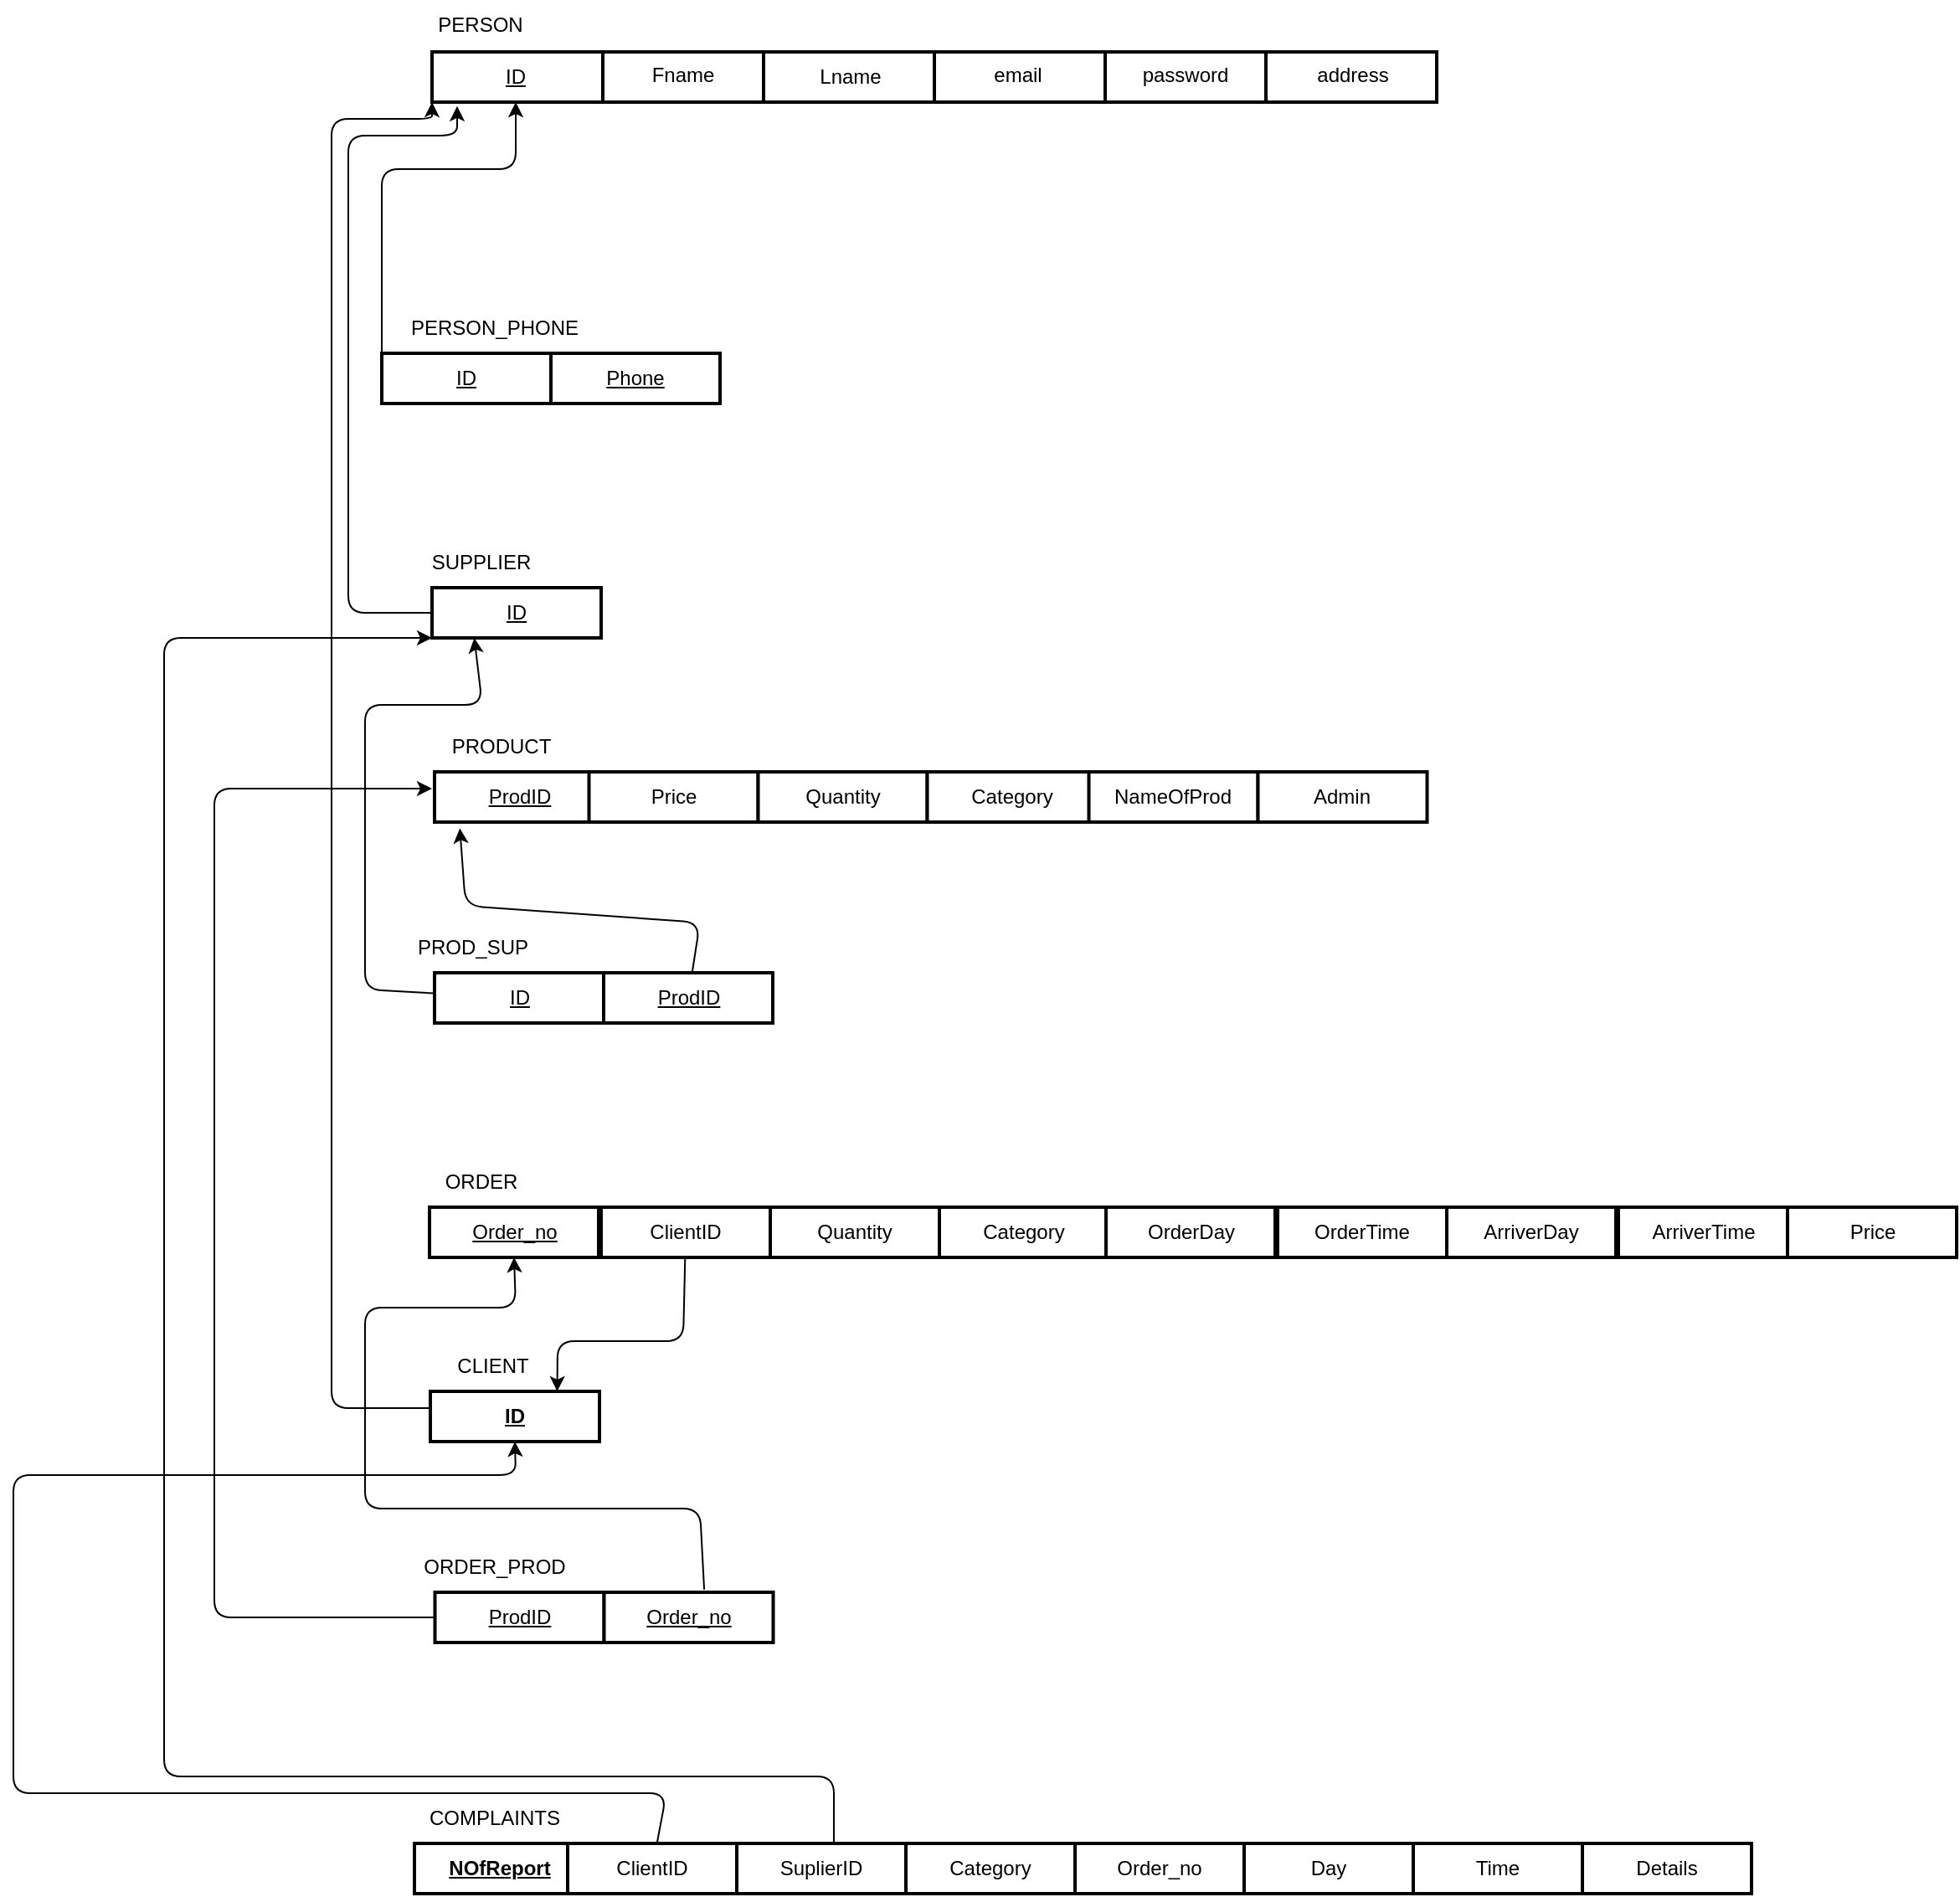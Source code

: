 <mxfile>
    <diagram id="PRuRh4UU4XNNTYvPjOoL" name="Page-1">
        <mxGraphModel dx="2016" dy="610" grid="1" gridSize="10" guides="1" tooltips="1" connect="1" arrows="1" fold="1" page="1" pageScale="1" pageWidth="850" pageHeight="1100" math="0" shadow="0">
            <root>
                <mxCell id="0"/>
                <mxCell id="1" parent="0"/>
                <mxCell id="2" value="" style="strokeWidth=2;html=1;shape=mxgraph.lean_mapping.buffer_or_safety_stock;direction=south;" parent="1" vertex="1">
                    <mxGeometry x="40" y="490" width="300" height="30" as="geometry"/>
                </mxCell>
                <mxCell id="3" value="" style="strokeWidth=2;html=1;shape=mxgraph.lean_mapping.buffer_or_safety_stock;direction=south;" parent="1" vertex="1">
                    <mxGeometry x="340" y="490" width="300" height="30" as="geometry"/>
                </mxCell>
                <mxCell id="5" value="PERSON" style="text;html=1;strokeColor=none;fillColor=none;align=center;verticalAlign=middle;whiteSpace=wrap;rounded=0;" parent="1" vertex="1">
                    <mxGeometry x="39" y="459" width="60" height="30" as="geometry"/>
                </mxCell>
                <mxCell id="7" value="&lt;u&gt;ID&lt;/u&gt;" style="text;html=1;strokeColor=none;fillColor=none;align=center;verticalAlign=middle;whiteSpace=wrap;rounded=0;" parent="1" vertex="1">
                    <mxGeometry x="60" y="490" width="60" height="30" as="geometry"/>
                </mxCell>
                <mxCell id="8" value="Fname" style="text;html=1;strokeColor=none;fillColor=none;align=center;verticalAlign=middle;whiteSpace=wrap;rounded=0;" parent="1" vertex="1">
                    <mxGeometry x="160" y="489" width="60" height="30" as="geometry"/>
                </mxCell>
                <mxCell id="9" value="Lname" style="text;html=1;strokeColor=none;fillColor=none;align=center;verticalAlign=middle;whiteSpace=wrap;rounded=0;" parent="1" vertex="1">
                    <mxGeometry x="260" y="490" width="60" height="30" as="geometry"/>
                </mxCell>
                <mxCell id="10" value="email" style="text;html=1;strokeColor=none;fillColor=none;align=center;verticalAlign=middle;whiteSpace=wrap;rounded=0;" parent="1" vertex="1">
                    <mxGeometry x="360" y="489" width="60" height="30" as="geometry"/>
                </mxCell>
                <mxCell id="11" value="password" style="text;html=1;strokeColor=none;fillColor=none;align=center;verticalAlign=middle;whiteSpace=wrap;rounded=0;" parent="1" vertex="1">
                    <mxGeometry x="460" y="489" width="60" height="30" as="geometry"/>
                </mxCell>
                <mxCell id="12" value="address" style="text;html=1;strokeColor=none;fillColor=none;align=center;verticalAlign=middle;whiteSpace=wrap;rounded=0;" parent="1" vertex="1">
                    <mxGeometry x="560" y="489" width="60" height="30" as="geometry"/>
                </mxCell>
                <mxCell id="17" value="PERSON_PHONE" style="text;html=1;align=center;verticalAlign=middle;resizable=0;points=[];autosize=1;strokeColor=none;fillColor=none;" parent="1" vertex="1">
                    <mxGeometry x="17" y="640" width="120" height="30" as="geometry"/>
                </mxCell>
                <mxCell id="22" style="edgeStyle=none;html=1;entryX=0.5;entryY=1;entryDx=0;entryDy=0;exitX=0;exitY=0.5;exitDx=0;exitDy=0;" parent="1" source="19" target="7" edge="1">
                    <mxGeometry relative="1" as="geometry">
                        <mxPoint x="10" y="590" as="targetPoint"/>
                        <Array as="points">
                            <mxPoint x="10" y="635"/>
                            <mxPoint x="10" y="630"/>
                            <mxPoint x="10" y="560"/>
                            <mxPoint x="90" y="560"/>
                        </Array>
                    </mxGeometry>
                </mxCell>
                <mxCell id="19" value="&lt;u&gt;ID&lt;/u&gt;" style="whiteSpace=wrap;html=1;align=center;strokeWidth=2;" parent="1" vertex="1">
                    <mxGeometry x="10" y="670" width="101" height="30" as="geometry"/>
                </mxCell>
                <mxCell id="21" value="&lt;u&gt;Phone&lt;/u&gt;" style="whiteSpace=wrap;html=1;align=center;strokeWidth=2;" parent="1" vertex="1">
                    <mxGeometry x="111" y="670" width="101" height="30" as="geometry"/>
                </mxCell>
                <mxCell id="41" style="edgeStyle=none;html=1;exitX=0;exitY=0.5;exitDx=0;exitDy=0;entryX=1.08;entryY=0.95;entryDx=0;entryDy=0;entryPerimeter=0;" parent="1" source="36" target="2" edge="1">
                    <mxGeometry relative="1" as="geometry">
                        <Array as="points">
                            <mxPoint x="-10" y="825"/>
                            <mxPoint x="-10" y="540"/>
                            <mxPoint x="55" y="540"/>
                        </Array>
                    </mxGeometry>
                </mxCell>
                <mxCell id="36" value="&lt;u&gt;ID&lt;/u&gt;" style="whiteSpace=wrap;html=1;align=center;strokeWidth=2;" parent="1" vertex="1">
                    <mxGeometry x="40" y="810" width="101" height="30" as="geometry"/>
                </mxCell>
                <mxCell id="40" value="SUPPLIER" style="text;html=1;align=center;verticalAlign=middle;resizable=0;points=[];autosize=1;strokeColor=none;fillColor=none;" parent="1" vertex="1">
                    <mxGeometry x="29" y="780" width="80" height="30" as="geometry"/>
                </mxCell>
                <mxCell id="42" value="&lt;u&gt;ProdID&lt;/u&gt;" style="whiteSpace=wrap;html=1;align=center;strokeWidth=2;" parent="1" vertex="1">
                    <mxGeometry x="41.5" y="920" width="101" height="30" as="geometry"/>
                </mxCell>
                <mxCell id="43" value="Price" style="whiteSpace=wrap;html=1;align=center;strokeWidth=2;" parent="1" vertex="1">
                    <mxGeometry x="133.75" y="920" width="101" height="30" as="geometry"/>
                </mxCell>
                <mxCell id="44" value="Quantity" style="whiteSpace=wrap;html=1;align=center;strokeWidth=2;" parent="1" vertex="1">
                    <mxGeometry x="234.75" y="920" width="101" height="30" as="geometry"/>
                </mxCell>
                <mxCell id="45" value="Category" style="whiteSpace=wrap;html=1;align=center;strokeWidth=2;" parent="1" vertex="1">
                    <mxGeometry x="335.75" y="920" width="101" height="30" as="geometry"/>
                </mxCell>
                <mxCell id="46" value="PRODUCT" style="text;html=1;align=center;verticalAlign=middle;resizable=0;points=[];autosize=1;strokeColor=none;fillColor=none;" parent="1" vertex="1">
                    <mxGeometry x="41" y="890" width="80" height="30" as="geometry"/>
                </mxCell>
                <mxCell id="52" value="&lt;u&gt;Order_no&lt;/u&gt;" style="whiteSpace=wrap;html=1;align=center;strokeWidth=2;" parent="1" vertex="1">
                    <mxGeometry x="38.5" y="1180" width="101" height="30" as="geometry"/>
                </mxCell>
                <mxCell id="90" style="edgeStyle=none;html=1;entryX=0.75;entryY=0;entryDx=0;entryDy=0;" parent="1" source="53" target="78" edge="1">
                    <mxGeometry relative="1" as="geometry">
                        <Array as="points">
                            <mxPoint x="190" y="1260"/>
                            <mxPoint x="115" y="1260"/>
                        </Array>
                    </mxGeometry>
                </mxCell>
                <mxCell id="53" value="ClientID" style="whiteSpace=wrap;html=1;align=center;strokeWidth=2;" parent="1" vertex="1">
                    <mxGeometry x="141" y="1180" width="101" height="30" as="geometry"/>
                </mxCell>
                <mxCell id="54" value="Quantity" style="whiteSpace=wrap;html=1;align=center;strokeWidth=2;" parent="1" vertex="1">
                    <mxGeometry x="242" y="1180" width="101" height="30" as="geometry"/>
                </mxCell>
                <mxCell id="55" value="Category" style="whiteSpace=wrap;html=1;align=center;strokeWidth=2;" parent="1" vertex="1">
                    <mxGeometry x="343" y="1180" width="101" height="30" as="geometry"/>
                </mxCell>
                <mxCell id="56" value="ORDER" style="text;html=1;align=center;verticalAlign=middle;resizable=0;points=[];autosize=1;strokeColor=none;fillColor=none;" parent="1" vertex="1">
                    <mxGeometry x="34" y="1150" width="70" height="30" as="geometry"/>
                </mxCell>
                <mxCell id="59" value="OrderDay" style="whiteSpace=wrap;html=1;align=center;strokeWidth=2;" parent="1" vertex="1">
                    <mxGeometry x="442.5" y="1180" width="101" height="30" as="geometry"/>
                </mxCell>
                <mxCell id="60" value="OrderTime" style="whiteSpace=wrap;html=1;align=center;strokeWidth=2;" parent="1" vertex="1">
                    <mxGeometry x="545" y="1180" width="101" height="30" as="geometry"/>
                </mxCell>
                <mxCell id="61" value="ArriverDay" style="whiteSpace=wrap;html=1;align=center;strokeWidth=2;" parent="1" vertex="1">
                    <mxGeometry x="646" y="1180" width="101" height="30" as="geometry"/>
                </mxCell>
                <mxCell id="62" value="ArriverTime" style="whiteSpace=wrap;html=1;align=center;strokeWidth=2;" parent="1" vertex="1">
                    <mxGeometry x="748.5" y="1180" width="101" height="30" as="geometry"/>
                </mxCell>
                <mxCell id="63" value="&lt;u&gt;&lt;b&gt;NOfReport&lt;/b&gt;&lt;/u&gt;" style="whiteSpace=wrap;html=1;align=center;strokeWidth=2;" parent="1" vertex="1">
                    <mxGeometry x="29.5" y="1560" width="101" height="30" as="geometry"/>
                </mxCell>
                <mxCell id="64" value="Time" style="whiteSpace=wrap;html=1;align=center;strokeWidth=2;" parent="1" vertex="1">
                    <mxGeometry x="626" y="1560" width="101" height="30" as="geometry"/>
                </mxCell>
                <mxCell id="65" value="Details" style="whiteSpace=wrap;html=1;align=center;strokeWidth=2;" parent="1" vertex="1">
                    <mxGeometry x="727" y="1560" width="101" height="30" as="geometry"/>
                </mxCell>
                <mxCell id="66" value="Category" style="whiteSpace=wrap;html=1;align=center;strokeWidth=2;" parent="1" vertex="1">
                    <mxGeometry x="323" y="1560" width="101" height="30" as="geometry"/>
                </mxCell>
                <mxCell id="67" value="ORDER_PROD" style="text;html=1;align=center;verticalAlign=middle;resizable=0;points=[];autosize=1;strokeColor=none;fillColor=none;" parent="1" vertex="1">
                    <mxGeometry x="22" y="1380" width="110" height="30" as="geometry"/>
                </mxCell>
                <mxCell id="68" value="Day" style="whiteSpace=wrap;html=1;align=center;strokeWidth=2;" parent="1" vertex="1">
                    <mxGeometry x="525" y="1560" width="101" height="30" as="geometry"/>
                </mxCell>
                <mxCell id="69" value="Order_no" style="whiteSpace=wrap;html=1;align=center;strokeWidth=2;" parent="1" vertex="1">
                    <mxGeometry x="424" y="1560" width="101" height="30" as="geometry"/>
                </mxCell>
                <mxCell id="76" value="NameOfProd" style="whiteSpace=wrap;html=1;align=center;strokeWidth=2;" parent="1" vertex="1">
                    <mxGeometry x="432.25" y="920" width="101" height="30" as="geometry"/>
                </mxCell>
                <mxCell id="87" style="edgeStyle=none;html=1;entryX=1;entryY=1;entryDx=0;entryDy=0;exitX=0.01;exitY=0.333;exitDx=0;exitDy=0;exitPerimeter=0;" parent="1" source="78" target="2" edge="1">
                    <mxGeometry relative="1" as="geometry">
                        <Array as="points">
                            <mxPoint x="-20" y="1300"/>
                            <mxPoint x="-20" y="1140"/>
                            <mxPoint x="-20" y="830"/>
                            <mxPoint x="-20" y="530"/>
                            <mxPoint x="40" y="530"/>
                        </Array>
                    </mxGeometry>
                </mxCell>
                <mxCell id="78" value="&lt;b&gt;&lt;u&gt;ID&lt;/u&gt;&lt;/b&gt;" style="whiteSpace=wrap;html=1;align=center;strokeWidth=2;" parent="1" vertex="1">
                    <mxGeometry x="39" y="1290" width="101" height="30" as="geometry"/>
                </mxCell>
                <mxCell id="82" value="CLIENT" style="text;html=1;align=center;verticalAlign=middle;resizable=0;points=[];autosize=1;strokeColor=none;fillColor=none;" parent="1" vertex="1">
                    <mxGeometry x="41" y="1260" width="70" height="30" as="geometry"/>
                </mxCell>
                <mxCell id="89" value="Price" style="whiteSpace=wrap;html=1;align=center;strokeWidth=2;" parent="1" vertex="1">
                    <mxGeometry x="849.5" y="1180" width="101" height="30" as="geometry"/>
                </mxCell>
                <mxCell id="91" value="Admin" style="whiteSpace=wrap;html=1;align=center;strokeWidth=2;" parent="1" vertex="1">
                    <mxGeometry x="533.25" y="920" width="101" height="30" as="geometry"/>
                </mxCell>
                <mxCell id="95" style="edgeStyle=none;html=1;entryX=0.25;entryY=1;entryDx=0;entryDy=0;" parent="1" source="92" target="36" edge="1">
                    <mxGeometry relative="1" as="geometry">
                        <Array as="points">
                            <mxPoint y="1050"/>
                            <mxPoint y="940"/>
                            <mxPoint y="880"/>
                            <mxPoint x="70" y="880"/>
                        </Array>
                    </mxGeometry>
                </mxCell>
                <mxCell id="92" value="&lt;u&gt;ID&lt;/u&gt;" style="whiteSpace=wrap;html=1;align=center;strokeWidth=2;" parent="1" vertex="1">
                    <mxGeometry x="41.5" y="1040" width="101" height="30" as="geometry"/>
                </mxCell>
                <mxCell id="96" style="edgeStyle=none;html=1;entryX=0.15;entryY=1.125;entryDx=0;entryDy=0;entryPerimeter=0;" parent="1" source="93" target="42" edge="1">
                    <mxGeometry relative="1" as="geometry">
                        <Array as="points">
                            <mxPoint x="200" y="1010"/>
                            <mxPoint x="60" y="1000"/>
                        </Array>
                    </mxGeometry>
                </mxCell>
                <mxCell id="93" value="&lt;u&gt;ProdID&lt;/u&gt;" style="whiteSpace=wrap;html=1;align=center;strokeWidth=2;" parent="1" vertex="1">
                    <mxGeometry x="142.5" y="1040" width="101" height="30" as="geometry"/>
                </mxCell>
                <mxCell id="94" value="PROD_SUP" style="text;html=1;align=center;verticalAlign=middle;resizable=0;points=[];autosize=1;strokeColor=none;fillColor=none;" parent="1" vertex="1">
                    <mxGeometry x="19" y="1010" width="90" height="30" as="geometry"/>
                </mxCell>
                <mxCell id="108" style="edgeStyle=none;html=1;" parent="1" source="106" edge="1">
                    <mxGeometry relative="1" as="geometry">
                        <mxPoint x="40" y="930" as="targetPoint"/>
                        <Array as="points">
                            <mxPoint x="-90" y="1425"/>
                            <mxPoint x="-90" y="930"/>
                        </Array>
                    </mxGeometry>
                </mxCell>
                <mxCell id="106" value="&lt;u&gt;ProdID&lt;/u&gt;" style="whiteSpace=wrap;html=1;align=center;strokeWidth=2;" parent="1" vertex="1">
                    <mxGeometry x="41.75" y="1410" width="101" height="30" as="geometry"/>
                </mxCell>
                <mxCell id="109" style="edgeStyle=none;html=1;entryX=0.5;entryY=1;entryDx=0;entryDy=0;exitX=0.592;exitY=-0.055;exitDx=0;exitDy=0;exitPerimeter=0;" parent="1" source="107" target="52" edge="1">
                    <mxGeometry relative="1" as="geometry">
                        <Array as="points">
                            <mxPoint x="200" y="1360"/>
                            <mxPoint y="1360"/>
                            <mxPoint y="1240"/>
                            <mxPoint x="90" y="1240"/>
                        </Array>
                    </mxGeometry>
                </mxCell>
                <mxCell id="107" value="&lt;u&gt;Order_no&lt;/u&gt;" style="whiteSpace=wrap;html=1;align=center;strokeWidth=2;" parent="1" vertex="1">
                    <mxGeometry x="142.75" y="1410" width="101" height="30" as="geometry"/>
                </mxCell>
                <mxCell id="115" style="edgeStyle=none;html=1;entryX=0.5;entryY=1;entryDx=0;entryDy=0;" parent="1" source="111" target="78" edge="1">
                    <mxGeometry relative="1" as="geometry">
                        <Array as="points">
                            <mxPoint x="180" y="1530"/>
                            <mxPoint x="-210" y="1530"/>
                            <mxPoint x="-210" y="1340"/>
                            <mxPoint x="90" y="1340"/>
                        </Array>
                    </mxGeometry>
                </mxCell>
                <mxCell id="111" value="ClientID" style="whiteSpace=wrap;html=1;align=center;strokeWidth=2;" parent="1" vertex="1">
                    <mxGeometry x="121" y="1560" width="101" height="30" as="geometry"/>
                </mxCell>
                <mxCell id="113" style="edgeStyle=none;html=1;entryX=0;entryY=1;entryDx=0;entryDy=0;exitX=0.574;exitY=0;exitDx=0;exitDy=0;exitPerimeter=0;" parent="1" source="112" target="36" edge="1">
                    <mxGeometry relative="1" as="geometry">
                        <mxPoint x="280" y="1550" as="sourcePoint"/>
                        <Array as="points">
                            <mxPoint x="280" y="1520"/>
                            <mxPoint x="-120" y="1520"/>
                            <mxPoint x="-120" y="1240"/>
                            <mxPoint x="-120" y="840"/>
                        </Array>
                    </mxGeometry>
                </mxCell>
                <mxCell id="112" value="SuplierID" style="whiteSpace=wrap;html=1;align=center;strokeWidth=2;" parent="1" vertex="1">
                    <mxGeometry x="222" y="1560" width="101" height="30" as="geometry"/>
                </mxCell>
                <mxCell id="114" value="COMPLAINTS" style="text;html=1;align=center;verticalAlign=middle;resizable=0;points=[];autosize=1;strokeColor=none;fillColor=none;" parent="1" vertex="1">
                    <mxGeometry x="27" y="1530" width="100" height="30" as="geometry"/>
                </mxCell>
            </root>
        </mxGraphModel>
    </diagram>
</mxfile>